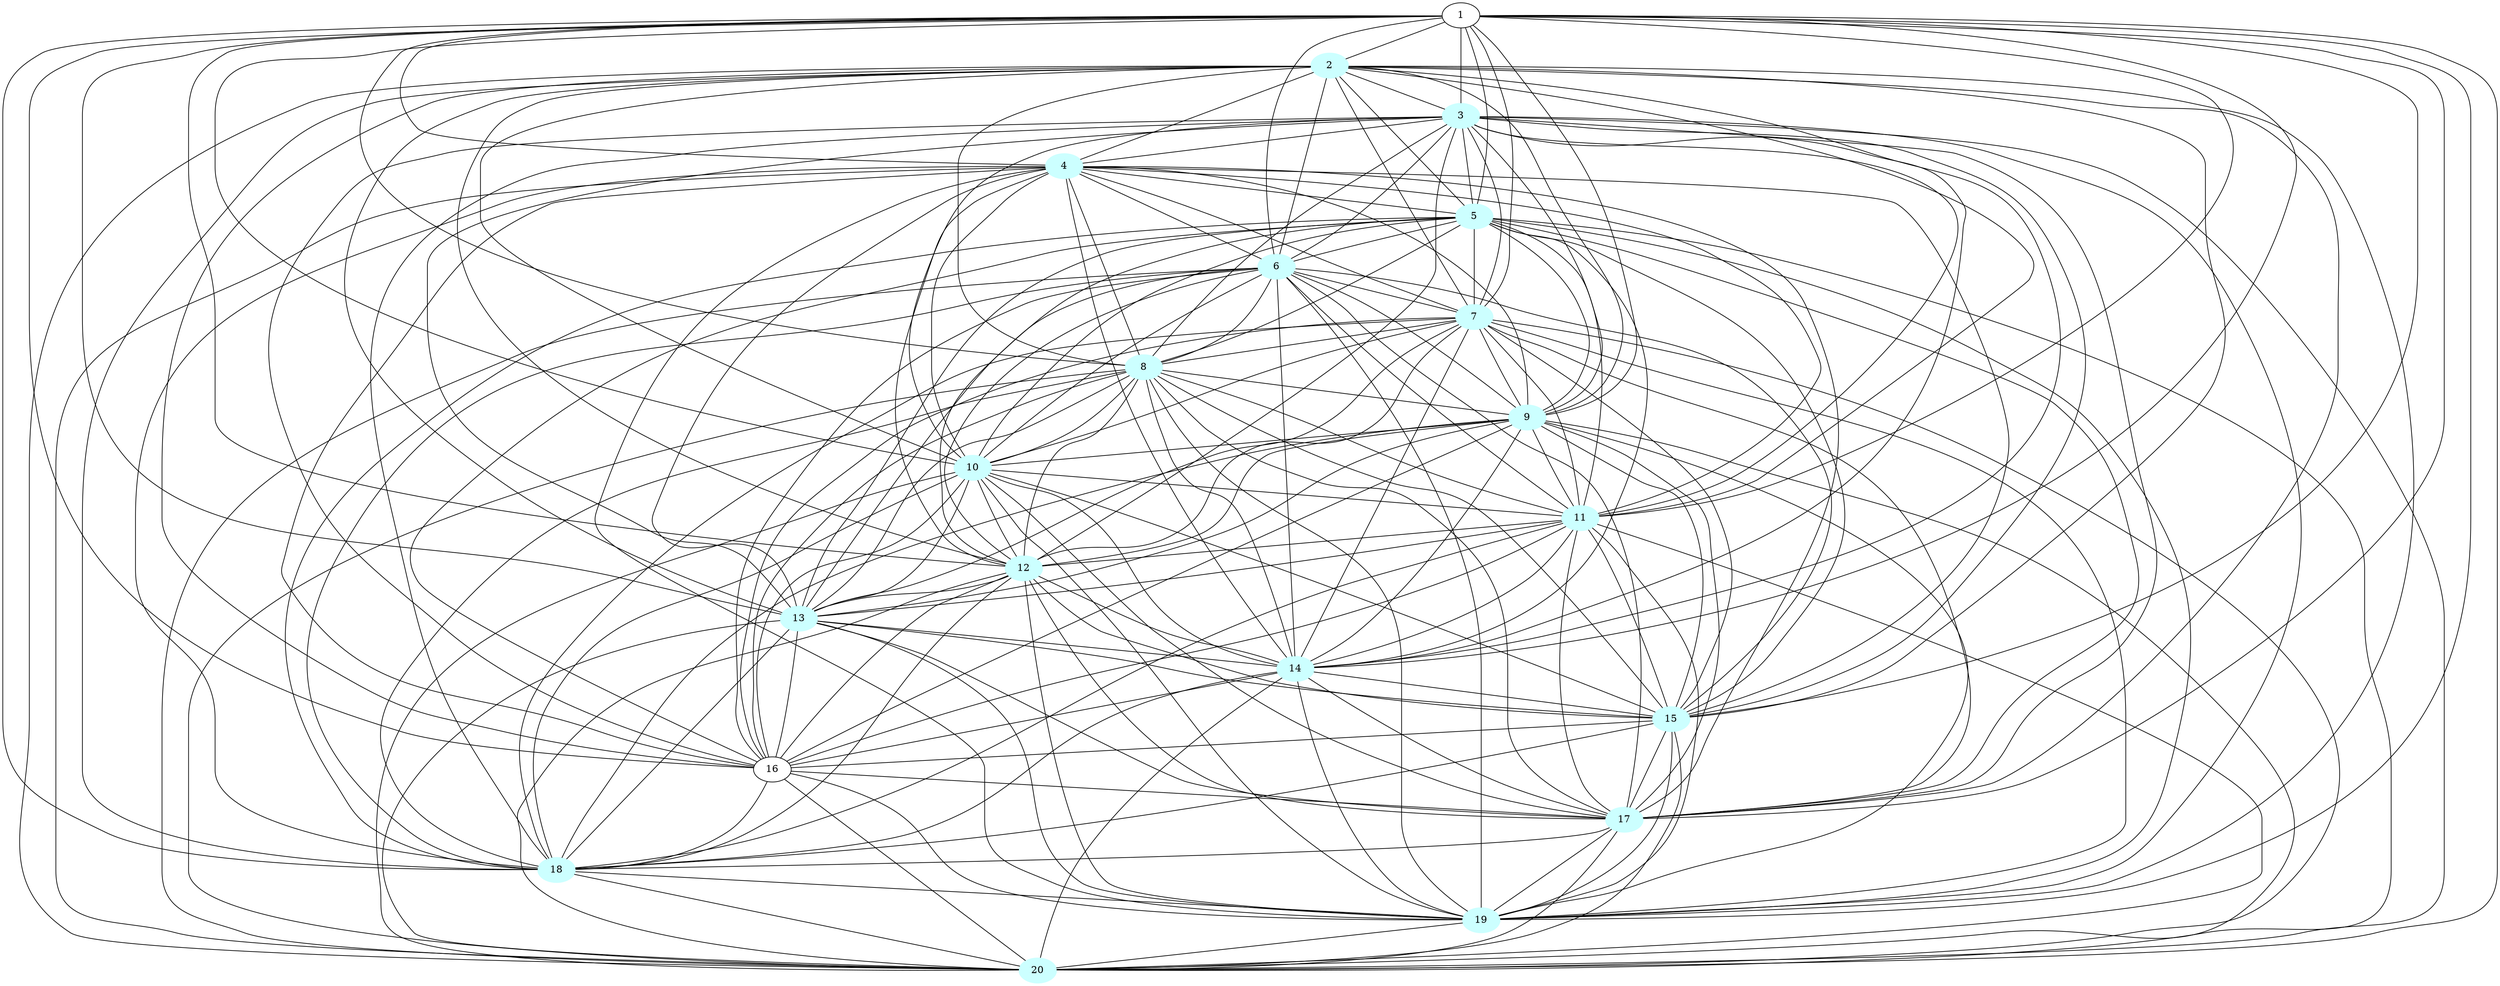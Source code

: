 graph G {
    2 [style=filled, color="#CCFFFF"];
    3 [style=filled, color="#CCFFFF"];
    4 [style=filled, color="#CCFFFF"];
    5 [style=filled, color="#CCFFFF"];
    6 [style=filled, color="#CCFFFF"];
    7 [style=filled, color="#CCFFFF"];
    8 [style=filled, color="#CCFFFF"];
    9 [style=filled, color="#CCFFFF"];
    10 [style=filled, color="#CCFFFF"];
    11 [style=filled, color="#CCFFFF"];
    12 [style=filled, color="#CCFFFF"];
    13 [style=filled, color="#CCFFFF"];
    14 [style=filled, color="#CCFFFF"];
    15 [style=filled, color="#CCFFFF"];
    17 [style=filled, color="#CCFFFF"];
    18 [style=filled, color="#CCFFFF"];
    19 [style=filled, color="#CCFFFF"];
    20 [style=filled, color="#CCFFFF"];
    1 -- 2 [len= 4]
    1 -- 3 [len= 4]
    1 -- 4 [len= 3]
    1 -- 5 [len= 4]
    1 -- 6 [len= 3]
    1 -- 7 [len= 4]
    1 -- 8 [len= 4]
    1 -- 9 [len= 4]
    1 -- 10 [len= 5]
    1 -- 11 [len= 4]
    1 -- 12 [len= 3]
    1 -- 13 [len= 4]
    1 -- 14 [len= 5]
    1 -- 15 [len= 3]
    1 -- 16 [len= 5]
    1 -- 17 [len= 3]
    1 -- 18 [len= 3]
    1 -- 19 [len= 4]
    1 -- 20 [len= 3]
    2 -- 3 [len= 2]
    2 -- 4 [len= 4]
    2 -- 5 [len= 3]
    2 -- 6 [len= 4]
    2 -- 7 [len= 4]
    2 -- 8 [len= 3]
    2 -- 9 [len= 3]
    2 -- 10 [len= 4]
    2 -- 11 [len= 3]
    2 -- 12 [len= 3]
    2 -- 13 [len= 2]
    2 -- 14 [len= 3]
    2 -- 15 [len= 3]
    2 -- 16 [len= 4]
    2 -- 17 [len= 2]
    2 -- 18 [len= 2]
    2 -- 19 [len= 3]
    2 -- 20 [len= 2]
    3 -- 4 [len= 4]
    3 -- 5 [len= 3]
    3 -- 6 [len= 4]
    3 -- 7 [len= 4]
    3 -- 8 [len= 2]
    3 -- 9 [len= 3]
    3 -- 10 [len= 4]
    3 -- 11 [len= 3]
    3 -- 12 [len= 4]
    3 -- 13 [len= 2]
    3 -- 14 [len= 3]
    3 -- 15 [len= 3]
    3 -- 16 [len= 4]
    3 -- 17 [len= 2]
    3 -- 18 [len= 2]
    3 -- 19 [len= 3]
    3 -- 20 [len= 3]
    4 -- 5 [len= 4]
    4 -- 6 [len= 4]
    4 -- 7 [len= 4]
    4 -- 8 [len= 4]
    4 -- 9 [len= 4]
    4 -- 10 [len= 5]
    4 -- 11 [len= 3]
    4 -- 12 [len= 3]
    4 -- 13 [len= 4]
    4 -- 14 [len= 4]
    4 -- 15 [len= 3]
    4 -- 16 [len= 5]
    4 -- 17 [len= 3]
    4 -- 18 [len= 3]
    4 -- 19 [len= 4]
    4 -- 20 [len= 3]
    5 -- 6 [len= 4]
    5 -- 7 [len= 4]
    5 -- 8 [len= 4]
    5 -- 9 [len= 4]
    5 -- 10 [len= 3]
    5 -- 11 [len= 3]
    5 -- 12 [len= 4]
    5 -- 13 [len= 3]
    5 -- 14 [len= 3]
    5 -- 15 [len= 4]
    5 -- 16 [len= 3]
    5 -- 17 [len= 3]
    5 -- 18 [len= 3]
    5 -- 19 [len= 3]
    5 -- 20 [len= 3]
    6 -- 7 [len= 3]
    6 -- 8 [len= 3]
    6 -- 9 [len= 4]
    6 -- 10 [len= 5]
    6 -- 11 [len= 4]
    6 -- 12 [len= 3]
    6 -- 13 [len= 3]
    6 -- 14 [len= 4]
    6 -- 15 [len= 4]
    6 -- 16 [len= 5]
    6 -- 17 [len= 3]
    6 -- 18 [len= 3]
    6 -- 19 [len= 4]
    6 -- 20 [len= 3]
    7 -- 8 [len= 3]
    7 -- 9 [len= 4]
    7 -- 10 [len= 5]
    7 -- 11 [len= 4]
    7 -- 12 [len= 3]
    7 -- 13 [len= 3]
    7 -- 14 [len= 4]
    7 -- 15 [len= 3]
    7 -- 16 [len= 5]
    7 -- 17 [len= 3]
    7 -- 18 [len= 3]
    7 -- 19 [len= 4]
    7 -- 20 [len= 3]
    8 -- 9 [len= 3]
    8 -- 10 [len= 4]
    8 -- 11 [len= 3]
    8 -- 12 [len= 3]
    8 -- 13 [len= 2]
    8 -- 14 [len= 4]
    8 -- 15 [len= 3]
    8 -- 16 [len= 4]
    8 -- 17 [len= 2]
    8 -- 18 [len= 2]
    8 -- 19 [len= 3]
    8 -- 20 [len= 2]
    9 -- 10 [len= 4]
    9 -- 11 [len= 3]
    9 -- 12 [len= 4]
    9 -- 13 [len= 2]
    9 -- 14 [len= 3]
    9 -- 15 [len= 4]
    9 -- 16 [len= 4]
    9 -- 17 [len= 2]
    9 -- 18 [len= 2]
    9 -- 19 [len= 3]
    9 -- 20 [len= 3]
    10 -- 11 [len= 4]
    10 -- 12 [len= 5]
    10 -- 13 [len= 3]
    10 -- 14 [len= 3]
    10 -- 15 [len= 5]
    10 -- 16 [len= 3]
    10 -- 17 [len= 3]
    10 -- 18 [len= 4]
    10 -- 19 [len= 3]
    10 -- 20 [len= 4]
    11 -- 12 [len= 4]
    11 -- 13 [len= 3]
    11 -- 14 [len= 3]
    11 -- 15 [len= 4]
    11 -- 16 [len= 3]
    11 -- 17 [len= 2]
    11 -- 18 [len= 3]
    11 -- 19 [len= 3]
    11 -- 20 [len= 3]
    12 -- 13 [len= 3]
    12 -- 14 [len= 4]
    12 -- 15 [len= 3]
    12 -- 16 [len= 5]
    12 -- 17 [len= 3]
    12 -- 18 [len= 3]
    12 -- 19 [len= 4]
    12 -- 20 [len= 3]
    13 -- 14 [len= 3]
    13 -- 15 [len= 3]
    13 -- 16 [len= 4]
    13 -- 17 [len= 2]
    13 -- 18 [len= 2]
    13 -- 19 [len= 3]
    13 -- 20 [len= 2]
    14 -- 15 [len= 4]
    14 -- 16 [len= 3]
    14 -- 17 [len= 3]
    14 -- 18 [len= 3]
    14 -- 19 [len= 3]
    14 -- 20 [len= 3]
    15 -- 16 [len= 5]
    15 -- 17 [len= 3]
    15 -- 18 [len= 3]
    15 -- 19 [len= 4]
    15 -- 20 [len= 3]
    16 -- 17 [len= 4]
    16 -- 18 [len= 4]
    16 -- 19 [len= 3]
    16 -- 20 [len= 4]
    17 -- 18 [len= 2]
    17 -- 19 [len= 2]
    17 -- 20 [len= 2]
    18 -- 19 [len= 3]
    18 -- 20 [len= 2]
    19 -- 20 [len= 3]
}
